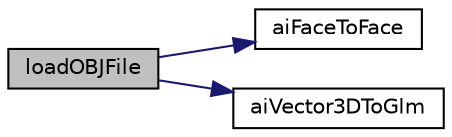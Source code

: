 digraph "loadOBJFile"
{
 // LATEX_PDF_SIZE
  edge [fontname="Helvetica",fontsize="10",labelfontname="Helvetica",labelfontsize="10"];
  node [fontname="Helvetica",fontsize="10",shape=record];
  rankdir="LR";
  Node1 [label="loadOBJFile",height=0.2,width=0.4,color="black", fillcolor="grey75", style="filled", fontcolor="black",tooltip="Loads the object from the given path."];
  Node1 -> Node2 [color="midnightblue",fontsize="10",style="solid",fontname="Helvetica"];
  Node2 [label="aiFaceToFace",height=0.2,width=0.4,color="black", fillcolor="white", style="filled",URL="$Assimp_8cpp.html#a7cbf60c3304e9dd0f4aa2171ec35c28f",tooltip="Convert aiFace to RehtiGraphics Face."];
  Node1 -> Node3 [color="midnightblue",fontsize="10",style="solid",fontname="Helvetica"];
  Node3 [label="aiVector3DToGlm",height=0.2,width=0.4,color="black", fillcolor="white", style="filled",URL="$Assimp_8cpp.html#af714162056ba854a84fa8ff6ee9ff516",tooltip="Convert aiVector3D to glm::vec3."];
}

